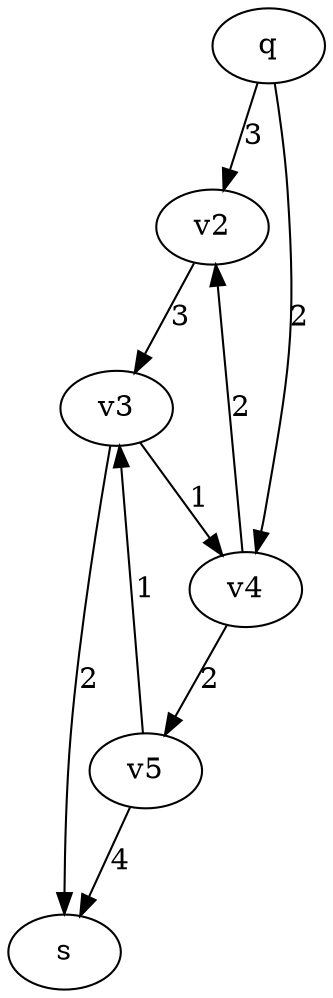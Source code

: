 digraph vorl {
q -> v2 [label=3];
q -> v4 [label=2];
v2 -> v3 [label=3];
v4 -> v2 [label=2];
v3 -> s [label=2];
v3 -> v4 [label=1];
v5 -> v3 [label=1];
v4 -> v5 [label=2];
v5 -> s [label=4];
}
